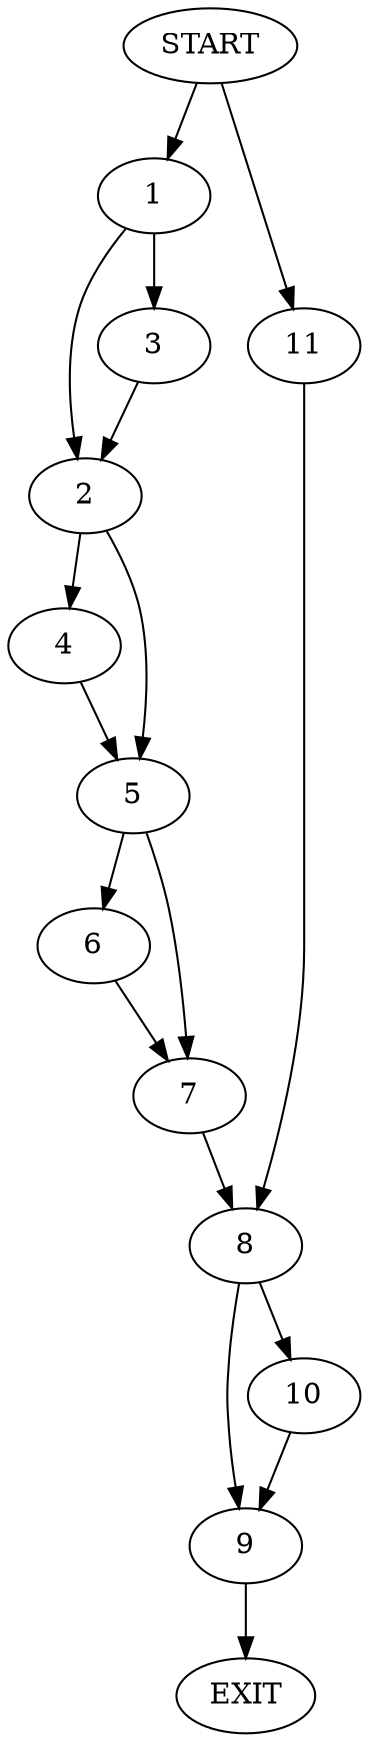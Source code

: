 digraph {
0 [label="START"]
12 [label="EXIT"]
0 -> 1
1 -> 2
1 -> 3
3 -> 2
2 -> 4
2 -> 5
5 -> 6
5 -> 7
4 -> 5
6 -> 7
7 -> 8
8 -> 9
8 -> 10
0 -> 11
11 -> 8
9 -> 12
10 -> 9
}
